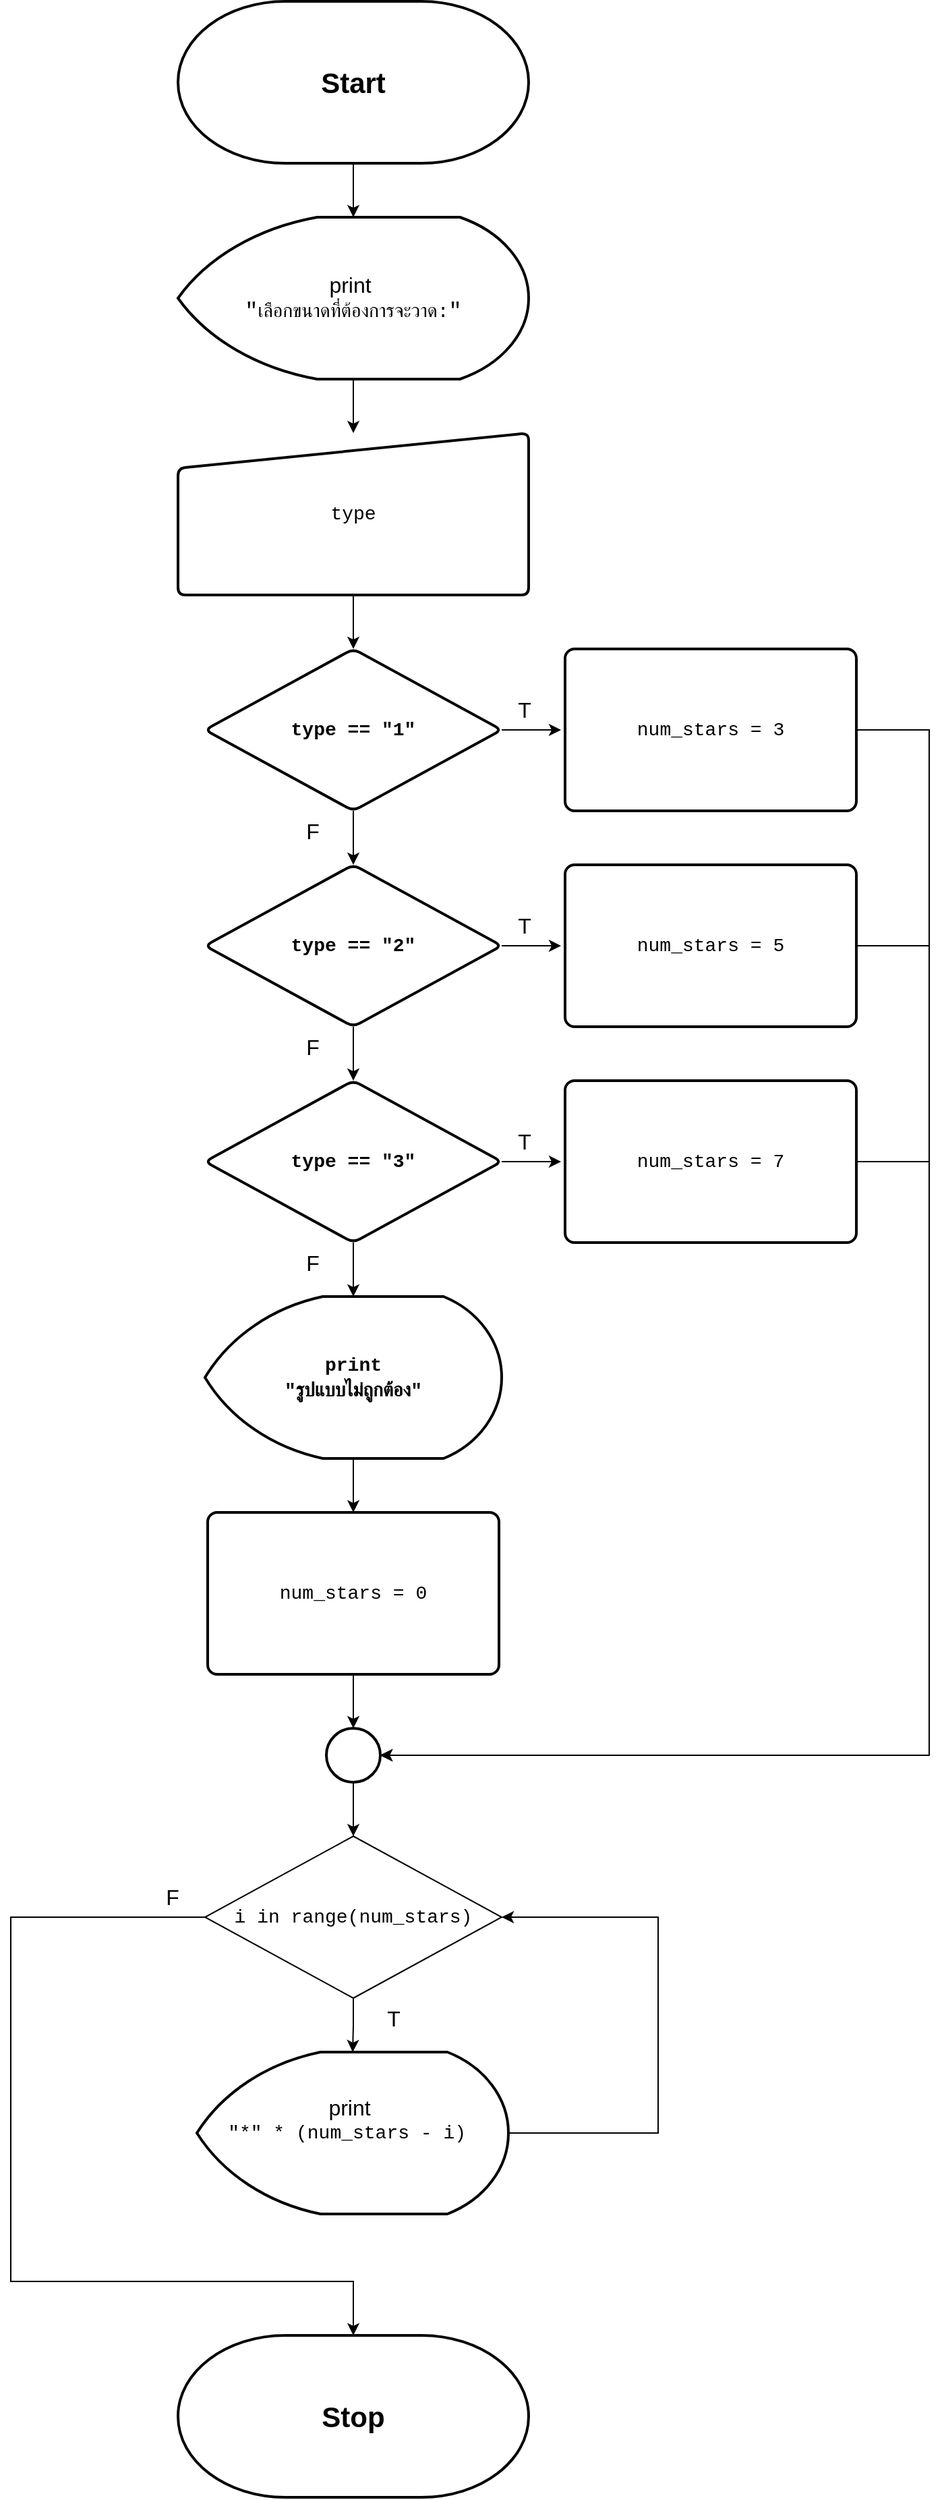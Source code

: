 <mxfile version="24.0.6" type="device">
  <diagram name="หน้า-1" id="TkGlzdMm7sgDq_rXZbFi">
    <mxGraphModel dx="1367" dy="738" grid="1" gridSize="10" guides="1" tooltips="1" connect="1" arrows="1" fold="1" page="1" pageScale="1" pageWidth="827" pageHeight="1169" math="0" shadow="0">
      <root>
        <mxCell id="0" />
        <mxCell id="1" parent="0" />
        <mxCell id="h4A4DJFyEhcsKV__63Zm-1" value="&lt;font style=&quot;font-size: 21px;&quot;&gt;&lt;b&gt;Start&lt;/b&gt;&lt;/font&gt;" style="strokeWidth=2;html=1;shape=mxgraph.flowchart.terminator;whiteSpace=wrap;" parent="1" vertex="1">
          <mxGeometry x="284" y="40" width="260" height="120" as="geometry" />
        </mxCell>
        <mxCell id="h4A4DJFyEhcsKV__63Zm-6" style="edgeStyle=orthogonalEdgeStyle;rounded=0;orthogonalLoop=1;jettySize=auto;html=1;entryX=0.5;entryY=0;entryDx=0;entryDy=0;" parent="1" source="h4A4DJFyEhcsKV__63Zm-2" target="h4A4DJFyEhcsKV__63Zm-5" edge="1">
          <mxGeometry relative="1" as="geometry" />
        </mxCell>
        <mxCell id="h4A4DJFyEhcsKV__63Zm-2" value="&lt;font style=&quot;font-size: 16px;&quot;&gt;print&amp;nbsp;&lt;/font&gt;&lt;div&gt;&lt;span style=&quot;font-family: Consolas, &amp;quot;Courier New&amp;quot;, monospace; white-space: pre;&quot;&gt;&lt;font style=&quot;font-size: 16px;&quot;&gt;&quot;&lt;/font&gt;&lt;/span&gt;&lt;span style=&quot;font-family: Consolas, &amp;quot;Courier New&amp;quot;, monospace; font-size: 14px; white-space: pre;&quot;&gt;เลือกขนาดที่ต้องการจะวาด&lt;/span&gt;&lt;span style=&quot;font-family: Consolas, &amp;quot;Courier New&amp;quot;, monospace; font-size: 14px; white-space: pre;&quot;&gt;:&lt;/span&gt;&lt;span style=&quot;font-family: Consolas, &amp;quot;Courier New&amp;quot;, monospace; font-size: 16px; white-space: pre;&quot;&gt;&quot;&lt;/span&gt;&lt;br&gt;&lt;/div&gt;" style="strokeWidth=2;html=1;shape=mxgraph.flowchart.display;whiteSpace=wrap;" parent="1" vertex="1">
          <mxGeometry x="284" y="200" width="260" height="120" as="geometry" />
        </mxCell>
        <mxCell id="h4A4DJFyEhcsKV__63Zm-3" style="edgeStyle=orthogonalEdgeStyle;rounded=0;orthogonalLoop=1;jettySize=auto;html=1;entryX=0.5;entryY=0;entryDx=0;entryDy=0;entryPerimeter=0;" parent="1" source="h4A4DJFyEhcsKV__63Zm-1" target="h4A4DJFyEhcsKV__63Zm-2" edge="1">
          <mxGeometry relative="1" as="geometry" />
        </mxCell>
        <mxCell id="_OtQ6EXLy69JyOf-uwsB-30" value="" style="edgeStyle=orthogonalEdgeStyle;rounded=0;orthogonalLoop=1;jettySize=auto;html=1;" edge="1" parent="1" source="h4A4DJFyEhcsKV__63Zm-5" target="_OtQ6EXLy69JyOf-uwsB-5">
          <mxGeometry relative="1" as="geometry" />
        </mxCell>
        <mxCell id="h4A4DJFyEhcsKV__63Zm-5" value="&lt;div style=&quot;font-size: 16px;&quot;&gt;&lt;div style=&quot;font-family: Consolas, &amp;quot;Courier New&amp;quot;, monospace; font-size: 14px; line-height: 19px; white-space: pre;&quot;&gt;&lt;div style=&quot;line-height: 19px;&quot;&gt;&lt;div style=&quot;line-height: 19px;&quot;&gt;type&lt;/div&gt;&lt;/div&gt;&lt;/div&gt;&lt;/div&gt;" style="html=1;strokeWidth=2;shape=manualInput;whiteSpace=wrap;rounded=1;size=26;arcSize=11;" parent="1" vertex="1">
          <mxGeometry x="284" y="360" width="260" height="120" as="geometry" />
        </mxCell>
        <mxCell id="h4A4DJFyEhcsKV__63Zm-11" value="&lt;font style=&quot;font-size: 21px;&quot;&gt;&lt;b&gt;Stop&lt;/b&gt;&lt;/font&gt;" style="strokeWidth=2;html=1;shape=mxgraph.flowchart.terminator;whiteSpace=wrap;" parent="1" vertex="1">
          <mxGeometry x="284" y="1770" width="260" height="120" as="geometry" />
        </mxCell>
        <mxCell id="NWXcAlGU8hvPO0A-3wgM-3" value="" style="edgeStyle=orthogonalEdgeStyle;rounded=0;orthogonalLoop=1;jettySize=auto;html=1;" parent="1" source="NWXcAlGU8hvPO0A-3wgM-1" target="NWXcAlGU8hvPO0A-3wgM-2" edge="1">
          <mxGeometry relative="1" as="geometry" />
        </mxCell>
        <mxCell id="NWXcAlGU8hvPO0A-3wgM-1" value="&lt;div style=&quot;background-color: rgb(255, 255, 255); font-family: Consolas, &amp;quot;Courier New&amp;quot;, monospace; font-size: 14px; line-height: 19px; white-space: pre;&quot;&gt;i in range(num_stars)&lt;/div&gt;" style="rhombus;whiteSpace=wrap;html=1;" parent="1" vertex="1">
          <mxGeometry x="304" y="1400" width="220" height="120" as="geometry" />
        </mxCell>
        <mxCell id="_OtQ6EXLy69JyOf-uwsB-1" style="edgeStyle=orthogonalEdgeStyle;rounded=0;orthogonalLoop=1;jettySize=auto;html=1;entryX=1;entryY=0.5;entryDx=0;entryDy=0;" edge="1" parent="1" source="NWXcAlGU8hvPO0A-3wgM-2" target="NWXcAlGU8hvPO0A-3wgM-1">
          <mxGeometry relative="1" as="geometry">
            <Array as="points">
              <mxPoint x="640" y="1620" />
              <mxPoint x="640" y="1460" />
            </Array>
          </mxGeometry>
        </mxCell>
        <mxCell id="NWXcAlGU8hvPO0A-3wgM-2" value="&lt;font style=&quot;font-size: 16px;&quot;&gt;print&amp;nbsp;&lt;/font&gt;&lt;div&gt;&lt;div style=&quot;font-family: Consolas, &amp;quot;Courier New&amp;quot;, monospace; font-size: 14px; line-height: 19px; white-space: pre;&quot;&gt;&quot;*&quot; * (num_stars - i) &lt;br&gt;&lt;/div&gt;&lt;div style=&quot;font-family: Consolas, &amp;quot;Courier New&amp;quot;, monospace; font-size: 14px; line-height: 19px; white-space: pre;&quot;&gt; &lt;/div&gt;&lt;/div&gt;" style="strokeWidth=2;html=1;shape=mxgraph.flowchart.display;whiteSpace=wrap;" parent="1" vertex="1">
          <mxGeometry x="298" y="1560" width="231" height="120" as="geometry" />
        </mxCell>
        <mxCell id="NWXcAlGU8hvPO0A-3wgM-6" style="edgeStyle=orthogonalEdgeStyle;rounded=0;orthogonalLoop=1;jettySize=auto;html=1;entryX=0.5;entryY=0;entryDx=0;entryDy=0;entryPerimeter=0;exitX=0;exitY=0.5;exitDx=0;exitDy=0;" parent="1" source="NWXcAlGU8hvPO0A-3wgM-1" target="h4A4DJFyEhcsKV__63Zm-11" edge="1">
          <mxGeometry relative="1" as="geometry">
            <Array as="points">
              <mxPoint x="160" y="1460" />
              <mxPoint x="160" y="1730" />
              <mxPoint x="414" y="1730" />
            </Array>
          </mxGeometry>
        </mxCell>
        <mxCell id="NWXcAlGU8hvPO0A-3wgM-9" value="T" style="text;html=1;align=center;verticalAlign=middle;whiteSpace=wrap;rounded=0;fontSize=16;fontStyle=0" parent="1" vertex="1">
          <mxGeometry x="414" y="1520" width="60" height="30" as="geometry" />
        </mxCell>
        <mxCell id="NWXcAlGU8hvPO0A-3wgM-10" value="F" style="text;html=1;align=center;verticalAlign=middle;whiteSpace=wrap;rounded=0;fontSize=16;fontStyle=0" parent="1" vertex="1">
          <mxGeometry x="250" y="1430" width="60" height="30" as="geometry" />
        </mxCell>
        <mxCell id="_OtQ6EXLy69JyOf-uwsB-3" value="" style="edgeStyle=orthogonalEdgeStyle;rounded=0;orthogonalLoop=1;jettySize=auto;html=1;labelBackgroundColor=none;fontColor=default;fontSize=14;fontStyle=1;exitX=1;exitY=0;exitDx=0;exitDy=0;" edge="1" parent="1" source="_OtQ6EXLy69JyOf-uwsB-27" target="_OtQ6EXLy69JyOf-uwsB-8">
          <mxGeometry relative="1" as="geometry">
            <mxPoint x="417" y="640" as="sourcePoint" />
            <Array as="points">
              <mxPoint x="414" y="670" />
              <mxPoint x="414" y="670" />
            </Array>
          </mxGeometry>
        </mxCell>
        <mxCell id="_OtQ6EXLy69JyOf-uwsB-4" value="" style="edgeStyle=orthogonalEdgeStyle;rounded=0;orthogonalLoop=1;jettySize=auto;html=1;labelBackgroundColor=none;fontColor=default;fontSize=14;fontStyle=1" edge="1" parent="1" source="_OtQ6EXLy69JyOf-uwsB-5">
          <mxGeometry relative="1" as="geometry">
            <mxPoint x="568" y="580" as="targetPoint" />
          </mxGeometry>
        </mxCell>
        <mxCell id="_OtQ6EXLy69JyOf-uwsB-5" value="&lt;br style=&quot;font-size: 14px;&quot;&gt;&lt;div style=&quot;font-family: Consolas, &amp;quot;Courier New&amp;quot;, monospace; font-size: 14px; line-height: 19px; white-space: pre;&quot;&gt;&lt;div style=&quot;font-size: 14px;&quot;&gt;&lt;span style=&quot;font-size: 14px;&quot;&gt;type&lt;/span&gt;&lt;span style=&quot;font-size: 14px;&quot;&gt; == &lt;/span&gt;&lt;span style=&quot;font-size: 14px;&quot;&gt;&quot;1&quot;&lt;/span&gt;&lt;/div&gt;&lt;/div&gt;&lt;div style=&quot;font-size: 14px;&quot;&gt;&lt;br style=&quot;font-size: 14px;&quot;&gt;&lt;/div&gt;" style="rhombus;whiteSpace=wrap;html=1;strokeWidth=2;rounded=1;arcSize=11;labelBackgroundColor=none;fontColor=default;fontSize=14;fontStyle=1" vertex="1" parent="1">
          <mxGeometry x="304" y="520" width="220" height="120" as="geometry" />
        </mxCell>
        <mxCell id="_OtQ6EXLy69JyOf-uwsB-6" value="" style="edgeStyle=orthogonalEdgeStyle;rounded=0;orthogonalLoop=1;jettySize=auto;html=1;labelBackgroundColor=none;fontColor=default;fontSize=14;fontStyle=1" edge="1" parent="1" source="_OtQ6EXLy69JyOf-uwsB-8" target="_OtQ6EXLy69JyOf-uwsB-11">
          <mxGeometry relative="1" as="geometry" />
        </mxCell>
        <mxCell id="_OtQ6EXLy69JyOf-uwsB-7" value="" style="edgeStyle=orthogonalEdgeStyle;rounded=0;orthogonalLoop=1;jettySize=auto;html=1;labelBackgroundColor=none;fontColor=default;fontSize=14;fontStyle=1" edge="1" parent="1" source="_OtQ6EXLy69JyOf-uwsB-8">
          <mxGeometry relative="1" as="geometry">
            <mxPoint x="568" y="740" as="targetPoint" />
          </mxGeometry>
        </mxCell>
        <mxCell id="_OtQ6EXLy69JyOf-uwsB-8" value="&lt;br style=&quot;font-size: 14px;&quot;&gt;&lt;div style=&quot;font-family: Consolas, &amp;quot;Courier New&amp;quot;, monospace; font-size: 14px; line-height: 19px; white-space: pre;&quot;&gt;&lt;div style=&quot;font-size: 14px;&quot;&gt;&lt;span style=&quot;font-size: 14px;&quot;&gt;type&lt;/span&gt;&lt;span style=&quot;font-size: 14px;&quot;&gt; == &lt;/span&gt;&lt;span style=&quot;font-size: 14px;&quot;&gt;&quot;2&quot;&lt;/span&gt;&lt;/div&gt;&lt;/div&gt;&lt;div style=&quot;font-size: 14px;&quot;&gt;&lt;br style=&quot;font-size: 14px;&quot;&gt;&lt;/div&gt;" style="rhombus;whiteSpace=wrap;html=1;strokeWidth=2;rounded=1;arcSize=11;labelBackgroundColor=none;fontColor=default;fontSize=14;fontStyle=1" vertex="1" parent="1">
          <mxGeometry x="304" y="680" width="220" height="120" as="geometry" />
        </mxCell>
        <mxCell id="_OtQ6EXLy69JyOf-uwsB-9" value="" style="edgeStyle=orthogonalEdgeStyle;rounded=0;orthogonalLoop=1;jettySize=auto;html=1;labelBackgroundColor=none;fontColor=default;fontSize=14;fontStyle=1" edge="1" parent="1" source="_OtQ6EXLy69JyOf-uwsB-11">
          <mxGeometry relative="1" as="geometry">
            <mxPoint x="568" y="900" as="targetPoint" />
          </mxGeometry>
        </mxCell>
        <mxCell id="_OtQ6EXLy69JyOf-uwsB-10" value="" style="edgeStyle=orthogonalEdgeStyle;rounded=0;orthogonalLoop=1;jettySize=auto;html=1;" edge="1" parent="1" source="_OtQ6EXLy69JyOf-uwsB-11" target="_OtQ6EXLy69JyOf-uwsB-13">
          <mxGeometry relative="1" as="geometry" />
        </mxCell>
        <mxCell id="_OtQ6EXLy69JyOf-uwsB-11" value="&lt;br style=&quot;font-size: 14px;&quot;&gt;&lt;div style=&quot;font-family: Consolas, &amp;quot;Courier New&amp;quot;, monospace; font-size: 14px; line-height: 19px; white-space: pre;&quot;&gt;&lt;div style=&quot;font-size: 14px;&quot;&gt;&lt;span style=&quot;font-size: 14px;&quot;&gt;type&lt;/span&gt;&lt;span style=&quot;font-size: 14px;&quot;&gt; == &lt;/span&gt;&lt;span style=&quot;font-size: 14px;&quot;&gt;&quot;3&quot;&lt;/span&gt;&lt;/div&gt;&lt;/div&gt;&lt;div style=&quot;font-size: 14px;&quot;&gt;&lt;br style=&quot;font-size: 14px;&quot;&gt;&lt;/div&gt;" style="rhombus;whiteSpace=wrap;html=1;strokeWidth=2;rounded=1;arcSize=11;labelBackgroundColor=none;fontColor=default;fontSize=14;fontStyle=1" vertex="1" parent="1">
          <mxGeometry x="304" y="840" width="220" height="120" as="geometry" />
        </mxCell>
        <mxCell id="_OtQ6EXLy69JyOf-uwsB-12" style="edgeStyle=orthogonalEdgeStyle;rounded=0;orthogonalLoop=1;jettySize=auto;html=1;entryX=0.5;entryY=0;entryDx=0;entryDy=0;labelBackgroundColor=none;fontColor=default;fontSize=14;fontStyle=1" edge="1" parent="1" source="_OtQ6EXLy69JyOf-uwsB-13">
          <mxGeometry relative="1" as="geometry">
            <mxPoint x="414" y="1160" as="targetPoint" />
            <Array as="points" />
          </mxGeometry>
        </mxCell>
        <mxCell id="_OtQ6EXLy69JyOf-uwsB-13" value="&lt;div style=&quot;font-family: Consolas, &amp;quot;Courier New&amp;quot;, monospace; font-size: 14px; line-height: 19px; white-space: pre;&quot;&gt;&lt;div style=&quot;line-height: 19px; font-size: 14px;&quot;&gt;&lt;span style=&quot;font-size: 14px;&quot;&gt;print&lt;/span&gt;&lt;/div&gt;&lt;/div&gt;&lt;div style=&quot;font-family: Consolas, &amp;quot;Courier New&amp;quot;, monospace; font-size: 14px; line-height: 19px; white-space: pre;&quot;&gt;&lt;span style=&quot;font-size: 14px;&quot;&gt;&quot;รูปแบบไม่ถูกต้อง&quot;&lt;/span&gt;&lt;/div&gt;" style="strokeWidth=2;html=1;shape=mxgraph.flowchart.display;whiteSpace=wrap;labelBackgroundColor=none;fontColor=default;fontSize=14;fontStyle=1" vertex="1" parent="1">
          <mxGeometry x="304" y="1000" width="220" height="120" as="geometry" />
        </mxCell>
        <mxCell id="_OtQ6EXLy69JyOf-uwsB-14" style="edgeStyle=orthogonalEdgeStyle;rounded=0;orthogonalLoop=1;jettySize=auto;html=1;entryX=1;entryY=0.5;entryDx=0;entryDy=0;" edge="1" parent="1" target="_OtQ6EXLy69JyOf-uwsB-20">
          <mxGeometry relative="1" as="geometry">
            <Array as="points">
              <mxPoint x="841" y="580" />
              <mxPoint x="841" y="1340" />
            </Array>
            <mxPoint x="788" y="580" as="sourcePoint" />
          </mxGeometry>
        </mxCell>
        <mxCell id="_OtQ6EXLy69JyOf-uwsB-16" style="edgeStyle=orthogonalEdgeStyle;rounded=0;orthogonalLoop=1;jettySize=auto;html=1;entryX=1;entryY=0.5;entryDx=0;entryDy=0;exitX=1;exitY=0.5;exitDx=0;exitDy=0;" edge="1" parent="1" source="_OtQ6EXLy69JyOf-uwsB-33" target="_OtQ6EXLy69JyOf-uwsB-20">
          <mxGeometry relative="1" as="geometry">
            <Array as="points">
              <mxPoint x="841" y="740" />
              <mxPoint x="841" y="1340" />
            </Array>
            <mxPoint x="801" y="740" as="sourcePoint" />
          </mxGeometry>
        </mxCell>
        <mxCell id="_OtQ6EXLy69JyOf-uwsB-18" style="edgeStyle=orthogonalEdgeStyle;rounded=0;orthogonalLoop=1;jettySize=auto;html=1;entryX=1;entryY=0.5;entryDx=0;entryDy=0;" edge="1" parent="1" target="_OtQ6EXLy69JyOf-uwsB-20">
          <mxGeometry relative="1" as="geometry">
            <Array as="points">
              <mxPoint x="841" y="900" />
              <mxPoint x="841" y="1340" />
            </Array>
            <mxPoint x="788" y="900" as="sourcePoint" />
          </mxGeometry>
        </mxCell>
        <mxCell id="_OtQ6EXLy69JyOf-uwsB-37" value="" style="edgeStyle=orthogonalEdgeStyle;rounded=0;orthogonalLoop=1;jettySize=auto;html=1;" edge="1" parent="1" source="_OtQ6EXLy69JyOf-uwsB-20" target="NWXcAlGU8hvPO0A-3wgM-1">
          <mxGeometry relative="1" as="geometry" />
        </mxCell>
        <mxCell id="_OtQ6EXLy69JyOf-uwsB-20" value="" style="ellipse;whiteSpace=wrap;html=1;strokeWidth=2;labelBackgroundColor=none;fontColor=default;fontSize=14;fontStyle=1" vertex="1" parent="1">
          <mxGeometry x="394" y="1320" width="40" height="40" as="geometry" />
        </mxCell>
        <mxCell id="_OtQ6EXLy69JyOf-uwsB-24" value="T" style="text;html=1;align=center;verticalAlign=middle;whiteSpace=wrap;rounded=0;fontSize=16;" vertex="1" parent="1">
          <mxGeometry x="511" y="550" width="60" height="30" as="geometry" />
        </mxCell>
        <mxCell id="_OtQ6EXLy69JyOf-uwsB-25" value="T" style="text;html=1;align=center;verticalAlign=middle;whiteSpace=wrap;rounded=0;fontSize=16;" vertex="1" parent="1">
          <mxGeometry x="511" y="710" width="60" height="30" as="geometry" />
        </mxCell>
        <mxCell id="_OtQ6EXLy69JyOf-uwsB-26" value="T" style="text;html=1;align=center;verticalAlign=middle;whiteSpace=wrap;rounded=0;fontSize=16;" vertex="1" parent="1">
          <mxGeometry x="511" y="870" width="60" height="30" as="geometry" />
        </mxCell>
        <mxCell id="_OtQ6EXLy69JyOf-uwsB-27" value="F" style="text;html=1;align=center;verticalAlign=middle;whiteSpace=wrap;rounded=0;fontSize=16;" vertex="1" parent="1">
          <mxGeometry x="354" y="640" width="60" height="30" as="geometry" />
        </mxCell>
        <mxCell id="_OtQ6EXLy69JyOf-uwsB-28" value="F" style="text;html=1;align=center;verticalAlign=middle;whiteSpace=wrap;rounded=0;fontSize=16;" vertex="1" parent="1">
          <mxGeometry x="354" y="800" width="60" height="30" as="geometry" />
        </mxCell>
        <mxCell id="_OtQ6EXLy69JyOf-uwsB-29" value="F" style="text;html=1;align=center;verticalAlign=middle;whiteSpace=wrap;rounded=0;fontSize=16;" vertex="1" parent="1">
          <mxGeometry x="354" y="960" width="60" height="30" as="geometry" />
        </mxCell>
        <mxCell id="_OtQ6EXLy69JyOf-uwsB-32" value="&lt;div style=&quot;font-family: Consolas, &amp;quot;Courier New&amp;quot;, monospace; font-size: 14px; line-height: 19px; white-space: pre;&quot;&gt;&lt;span style=&quot;background-color: rgb(255, 255, 255);&quot;&gt;num_stars = 3&lt;/span&gt;&lt;/div&gt;" style="rounded=1;whiteSpace=wrap;html=1;absoluteArcSize=1;arcSize=14;strokeWidth=2;" vertex="1" parent="1">
          <mxGeometry x="571" y="520" width="216" height="120" as="geometry" />
        </mxCell>
        <mxCell id="_OtQ6EXLy69JyOf-uwsB-33" value="&lt;span style=&quot;font-family: Consolas, &amp;quot;Courier New&amp;quot;, monospace; font-size: 14px; white-space: pre; background-color: rgb(255, 255, 255);&quot;&gt;num_stars&lt;/span&gt;&lt;span style=&quot;font-family: Consolas, &amp;quot;Courier New&amp;quot;, monospace; font-size: 14px; white-space: pre; background-color: rgb(255, 255, 255);&quot;&gt; = 5&lt;/span&gt;" style="rounded=1;whiteSpace=wrap;html=1;absoluteArcSize=1;arcSize=14;strokeWidth=2;" vertex="1" parent="1">
          <mxGeometry x="571" y="680" width="216" height="120" as="geometry" />
        </mxCell>
        <mxCell id="_OtQ6EXLy69JyOf-uwsB-34" value="&lt;span style=&quot;font-family: Consolas, &amp;quot;Courier New&amp;quot;, monospace; font-size: 14px; white-space: pre; background-color: rgb(255, 255, 255);&quot;&gt;num_stars&lt;/span&gt;&lt;span style=&quot;font-family: Consolas, &amp;quot;Courier New&amp;quot;, monospace; font-size: 14px; white-space: pre; background-color: rgb(255, 255, 255);&quot;&gt; = 7&lt;/span&gt;" style="rounded=1;whiteSpace=wrap;html=1;absoluteArcSize=1;arcSize=14;strokeWidth=2;" vertex="1" parent="1">
          <mxGeometry x="571" y="840" width="216" height="120" as="geometry" />
        </mxCell>
        <mxCell id="_OtQ6EXLy69JyOf-uwsB-36" value="" style="edgeStyle=orthogonalEdgeStyle;rounded=0;orthogonalLoop=1;jettySize=auto;html=1;" edge="1" parent="1" source="_OtQ6EXLy69JyOf-uwsB-35" target="_OtQ6EXLy69JyOf-uwsB-20">
          <mxGeometry relative="1" as="geometry" />
        </mxCell>
        <mxCell id="_OtQ6EXLy69JyOf-uwsB-35" value="&lt;span style=&quot;font-family: Consolas, &amp;quot;Courier New&amp;quot;, monospace; font-size: 14px; white-space: pre; background-color: rgb(255, 255, 255);&quot;&gt;num_stars&lt;/span&gt;&lt;span style=&quot;font-family: Consolas, &amp;quot;Courier New&amp;quot;, monospace; font-size: 14px; white-space: pre; background-color: rgb(255, 255, 255);&quot;&gt; = 0&lt;/span&gt;" style="rounded=1;whiteSpace=wrap;html=1;absoluteArcSize=1;arcSize=14;strokeWidth=2;" vertex="1" parent="1">
          <mxGeometry x="306" y="1160" width="216" height="120" as="geometry" />
        </mxCell>
      </root>
    </mxGraphModel>
  </diagram>
</mxfile>
